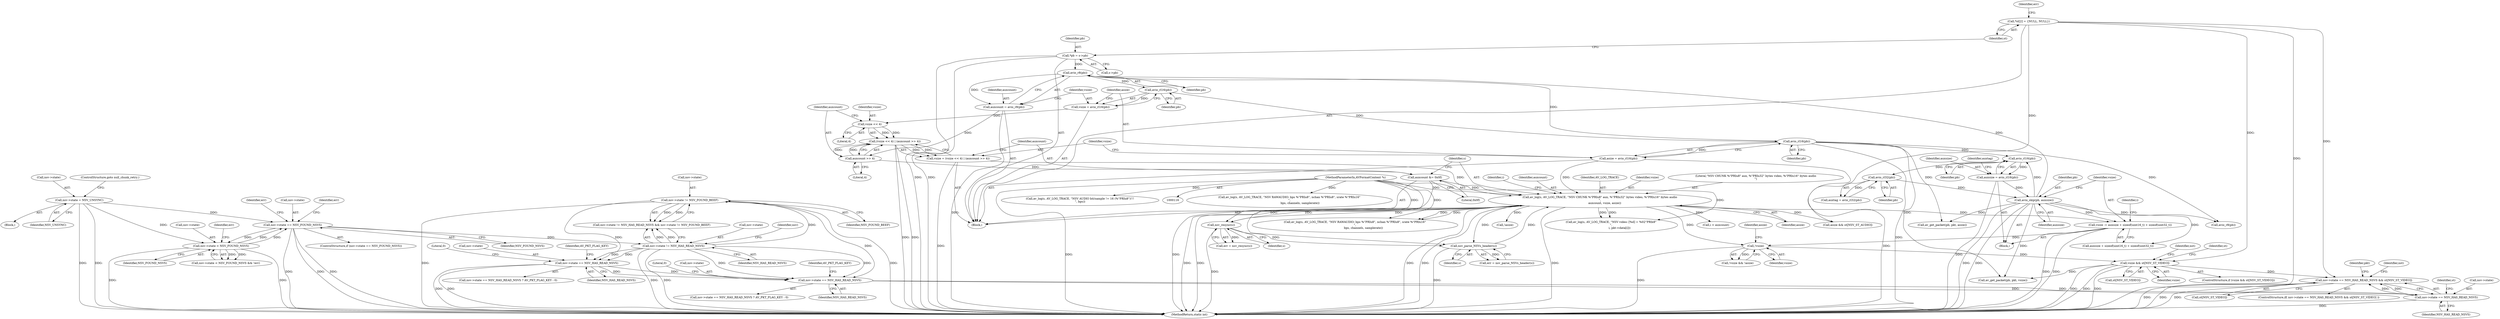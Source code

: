 digraph "0_libav_fe6eea99efac66839052af547426518efd970b24@array" {
"1000624" [label="(Call,nsv->state == NSV_HAS_READ_NSVS && st[NSV_ST_VIDEO])"];
"1000625" [label="(Call,nsv->state == NSV_HAS_READ_NSVS)"];
"1000616" [label="(Call,nsv->state == NSV_HAS_READ_NSVS)"];
"1000224" [label="(Call,nsv->state != NSV_FOUND_BEEF)"];
"1000219" [label="(Call,nsv->state != NSV_HAS_READ_NSVS)"];
"1000202" [label="(Call,nsv->state == NSV_FOUND_NSVS)"];
"1000308" [label="(Call,nsv->state = NSV_UNSYNC)"];
"1000182" [label="(Call,nsv->state < NSV_FOUND_NSVS)"];
"1000410" [label="(Call,nsv->state == NSV_HAS_READ_NSVS)"];
"1000133" [label="(Call,*st[2] = {NULL, NULL})"];
"1000357" [label="(Call,vsize && st[NSV_ST_VIDEO])"];
"1000303" [label="(Call,!vsize)"];
"1000285" [label="(Call,vsize -= auxsize + sizeof(uint16_t) + sizeof(uint32_t))"];
"1000282" [label="(Call,avio_skip(pb, auxsize))"];
"1000280" [label="(Call,avio_rl32(pb))"];
"1000276" [label="(Call,avio_rl16(pb))"];
"1000242" [label="(Call,avio_rl16(pb))"];
"1000238" [label="(Call,avio_rl16(pb))"];
"1000234" [label="(Call,avio_r8(pb))"];
"1000127" [label="(Call,*pb = s->pb)"];
"1000274" [label="(Call,auxsize = avio_rl16(pb))"];
"1000256" [label="(Call,av_log(s, AV_LOG_TRACE, \"NSV CHUNK %\"PRIu8\" aux, %\"PRIu32\" bytes video, %\"PRIu16\" bytes audio\n\",\n           auxcount, vsize, asize))"];
"1000193" [label="(Call,nsv_resync(s))"];
"1000117" [label="(MethodParameterIn,AVFormatContext *s)"];
"1000209" [label="(Call,nsv_parse_NSVs_header(s))"];
"1000253" [label="(Call,auxcount &= 0x0f)"];
"1000250" [label="(Call,auxcount >> 4)"];
"1000232" [label="(Call,auxcount = avio_r8(pb))"];
"1000244" [label="(Call,vsize = (vsize << 4) | (auxcount >> 4))"];
"1000246" [label="(Call,(vsize << 4) | (auxcount >> 4))"];
"1000247" [label="(Call,vsize << 4)"];
"1000236" [label="(Call,vsize = avio_rl16(pb))"];
"1000240" [label="(Call,asize = avio_rl16(pb))"];
"1000584" [label="(Call,av_log(s, AV_LOG_TRACE, \"NSV RAWAUDIO: bps %\"PRIu8\", nchan %\"PRIu8\", srate %\"PRIu16\"\n\",\n                        bps, channels, samplerate))"];
"1000209" [label="(Call,nsv_parse_NSVs_header(s))"];
"1000631" [label="(Identifier,st)"];
"1000453" [label="(Call,asize && st[NSV_ST_AUDIO])"];
"1000636" [label="(Identifier,pkt)"];
"1000265" [label="(Identifier,i)"];
"1000280" [label="(Call,avio_rl32(pb))"];
"1000276" [label="(Call,avio_rl16(pb))"];
"1000225" [label="(Call,nsv->state)"];
"1000284" [label="(Identifier,auxsize)"];
"1000208" [label="(Identifier,err)"];
"1000253" [label="(Call,auxcount &= 0x0f)"];
"1000616" [label="(Call,nsv->state == NSV_HAS_READ_NSVS)"];
"1000191" [label="(Call,err = nsv_resync(s))"];
"1000357" [label="(Call,vsize && st[NSV_ST_VIDEO])"];
"1000235" [label="(Identifier,pb)"];
"1000245" [label="(Identifier,vsize)"];
"1000260" [label="(Identifier,auxcount)"];
"1000133" [label="(Call,*st[2] = {NULL, NULL})"];
"1000621" [label="(Identifier,AV_PKT_FLAG_KEY)"];
"1000244" [label="(Call,vsize = (vsize << 4) | (auxcount >> 4))"];
"1000358" [label="(Identifier,vsize)"];
"1000307" [label="(Block,)"];
"1000275" [label="(Identifier,auxsize)"];
"1000258" [label="(Identifier,AV_LOG_TRACE)"];
"1000356" [label="(ControlStructure,if (vsize && st[NSV_ST_VIDEO]))"];
"1000239" [label="(Identifier,pb)"];
"1000201" [label="(ControlStructure,if (nsv->state == NSV_FOUND_NSVS))"];
"1000415" [label="(Identifier,AV_PKT_FLAG_KEY)"];
"1000210" [label="(Identifier,s)"];
"1000440" [label="(Identifier,st)"];
"1000223" [label="(Identifier,NSV_HAS_READ_NSVS)"];
"1000246" [label="(Call,(vsize << 4) | (auxcount >> 4))"];
"1000281" [label="(Identifier,pb)"];
"1000271" [label="(Identifier,i)"];
"1000272" [label="(Block,)"];
"1000302" [label="(Call,!vsize && !asize)"];
"1000213" [label="(Identifier,err)"];
"1000186" [label="(Identifier,NSV_FOUND_NSVS)"];
"1000117" [label="(MethodParameterIn,AVFormatContext *s)"];
"1000496" [label="(Call,avio_r8(pb))"];
"1000193" [label="(Call,nsv_resync(s))"];
"1000622" [label="(Literal,0)"];
"1000279" [label="(Identifier,auxtag)"];
"1000274" [label="(Call,auxsize = avio_rl16(pb))"];
"1000261" [label="(Identifier,vsize)"];
"1000248" [label="(Identifier,vsize)"];
"1000228" [label="(Identifier,NSV_FOUND_BEEF)"];
"1000287" [label="(Call,auxsize + sizeof(uint16_t) + sizeof(uint32_t))"];
"1000226" [label="(Identifier,nsv)"];
"1000309" [label="(Call,nsv->state)"];
"1000623" [label="(ControlStructure,if( nsv->state == NSV_HAS_READ_NSVS && st[NSV_ST_VIDEO] ))"];
"1000238" [label="(Call,avio_rl16(pb))"];
"1000181" [label="(Call,nsv->state < NSV_FOUND_NSVS && !err)"];
"1000410" [label="(Call,nsv->state == NSV_HAS_READ_NSVS)"];
"1000242" [label="(Call,avio_rl16(pb))"];
"1000241" [label="(Identifier,asize)"];
"1000306" [label="(Identifier,asize)"];
"1000624" [label="(Call,nsv->state == NSV_HAS_READ_NSVS && st[NSV_ST_VIDEO])"];
"1000237" [label="(Identifier,vsize)"];
"1000428" [label="(Call,av_log(s, AV_LOG_TRACE, \"NSV video: [%d] = %02\"PRIx8\"\n\",\n                   i, pkt->data[i]))"];
"1000595" [label="(Call,av_get_packet(pb, pkt, asize))"];
"1000129" [label="(Call,s->pb)"];
"1000194" [label="(Identifier,s)"];
"1000251" [label="(Identifier,auxcount)"];
"1000416" [label="(Literal,0)"];
"1000247" [label="(Call,vsize << 4)"];
"1000134" [label="(Identifier,st)"];
"1000119" [label="(Block,)"];
"1000218" [label="(Call,nsv->state != NSV_HAS_READ_NSVS && nsv->state != NSV_FOUND_BEEF)"];
"1000236" [label="(Call,vsize = avio_rl16(pb))"];
"1000234" [label="(Call,avio_r8(pb))"];
"1000277" [label="(Identifier,pb)"];
"1000267" [label="(Call,i < auxcount)"];
"1000679" [label="(Identifier,nst)"];
"1000688" [label="(MethodReturn,static int)"];
"1000615" [label="(Call,nsv->state == NSV_HAS_READ_NSVS ? AV_PKT_FLAG_KEY : 0)"];
"1000625" [label="(Call,nsv->state == NSV_HAS_READ_NSVS)"];
"1000254" [label="(Identifier,auxcount)"];
"1000312" [label="(Identifier,NSV_UNSYNC)"];
"1000233" [label="(Identifier,auxcount)"];
"1000202" [label="(Call,nsv->state == NSV_FOUND_NSVS)"];
"1000203" [label="(Call,nsv->state)"];
"1000240" [label="(Call,asize = avio_rl16(pb))"];
"1000278" [label="(Call,auxtag = avio_rl32(pb))"];
"1000232" [label="(Call,auxcount = avio_r8(pb))"];
"1000257" [label="(Identifier,s)"];
"1000409" [label="(Call,nsv->state == NSV_HAS_READ_NSVS ? AV_PKT_FLAG_KEY : 0)"];
"1000255" [label="(Literal,0x0f)"];
"1000304" [label="(Identifier,vsize)"];
"1000259" [label="(Literal,\"NSV CHUNK %\"PRIu8\" aux, %\"PRIu32\" bytes video, %\"PRIu16\" bytes audio\n\")"];
"1000630" [label="(Call,st[NSV_ST_VIDEO])"];
"1000283" [label="(Identifier,pb)"];
"1000183" [label="(Call,nsv->state)"];
"1000140" [label="(Identifier,err)"];
"1000617" [label="(Call,nsv->state)"];
"1000620" [label="(Identifier,NSV_HAS_READ_NSVS)"];
"1000224" [label="(Call,nsv->state != NSV_FOUND_BEEF)"];
"1000382" [label="(Call,av_get_packet(pb, pkt, vsize))"];
"1000285" [label="(Call,vsize -= auxsize + sizeof(uint16_t) + sizeof(uint32_t))"];
"1000127" [label="(Call,*pb = s->pb)"];
"1000220" [label="(Call,nsv->state)"];
"1000414" [label="(Identifier,NSV_HAS_READ_NSVS)"];
"1000262" [label="(Identifier,asize)"];
"1000249" [label="(Literal,4)"];
"1000188" [label="(Identifier,err)"];
"1000303" [label="(Call,!vsize)"];
"1000256" [label="(Call,av_log(s, AV_LOG_TRACE, \"NSV CHUNK %\"PRIu8\" aux, %\"PRIu32\" bytes video, %\"PRIu16\" bytes audio\n\",\n           auxcount, vsize, asize))"];
"1000517" [label="(Call,av_log(s, AV_LOG_TRACE, \"NSV RAWAUDIO: bps %\"PRIu8\", nchan %\"PRIu8\", srate %\"PRIu16\"\n\",\n                   bps, channels, samplerate))"];
"1000313" [label="(ControlStructure,goto null_chunk_retry;)"];
"1000282" [label="(Call,avio_skip(pb, auxsize))"];
"1000182" [label="(Call,nsv->state < NSV_FOUND_NSVS)"];
"1000411" [label="(Call,nsv->state)"];
"1000629" [label="(Identifier,NSV_HAS_READ_NSVS)"];
"1000286" [label="(Identifier,vsize)"];
"1000206" [label="(Identifier,NSV_FOUND_NSVS)"];
"1000243" [label="(Identifier,pb)"];
"1000207" [label="(Call,err = nsv_parse_NSVs_header(s))"];
"1000626" [label="(Call,nsv->state)"];
"1000219" [label="(Call,nsv->state != NSV_HAS_READ_NSVS)"];
"1000364" [label="(Identifier,nst)"];
"1000359" [label="(Call,st[NSV_ST_VIDEO])"];
"1000250" [label="(Call,auxcount >> 4)"];
"1000305" [label="(Call,!asize)"];
"1000539" [label="(Call,av_log(s, AV_LOG_TRACE, \"NSV AUDIO bit/sample != 16 (%\"PRIu8\")!!!\n\", bps))"];
"1000308" [label="(Call,nsv->state = NSV_UNSYNC)"];
"1000128" [label="(Identifier,pb)"];
"1000252" [label="(Literal,4)"];
"1000624" -> "1000623"  [label="AST: "];
"1000624" -> "1000625"  [label="CFG: "];
"1000624" -> "1000630"  [label="CFG: "];
"1000625" -> "1000624"  [label="AST: "];
"1000630" -> "1000624"  [label="AST: "];
"1000636" -> "1000624"  [label="CFG: "];
"1000679" -> "1000624"  [label="CFG: "];
"1000624" -> "1000688"  [label="DDG: "];
"1000624" -> "1000688"  [label="DDG: "];
"1000624" -> "1000688"  [label="DDG: "];
"1000625" -> "1000624"  [label="DDG: "];
"1000625" -> "1000624"  [label="DDG: "];
"1000133" -> "1000624"  [label="DDG: "];
"1000357" -> "1000624"  [label="DDG: "];
"1000625" -> "1000629"  [label="CFG: "];
"1000626" -> "1000625"  [label="AST: "];
"1000629" -> "1000625"  [label="AST: "];
"1000631" -> "1000625"  [label="CFG: "];
"1000625" -> "1000688"  [label="DDG: "];
"1000616" -> "1000625"  [label="DDG: "];
"1000616" -> "1000625"  [label="DDG: "];
"1000616" -> "1000615"  [label="AST: "];
"1000616" -> "1000620"  [label="CFG: "];
"1000617" -> "1000616"  [label="AST: "];
"1000620" -> "1000616"  [label="AST: "];
"1000621" -> "1000616"  [label="CFG: "];
"1000622" -> "1000616"  [label="CFG: "];
"1000224" -> "1000616"  [label="DDG: "];
"1000410" -> "1000616"  [label="DDG: "];
"1000410" -> "1000616"  [label="DDG: "];
"1000219" -> "1000616"  [label="DDG: "];
"1000219" -> "1000616"  [label="DDG: "];
"1000224" -> "1000218"  [label="AST: "];
"1000224" -> "1000228"  [label="CFG: "];
"1000225" -> "1000224"  [label="AST: "];
"1000228" -> "1000224"  [label="AST: "];
"1000218" -> "1000224"  [label="CFG: "];
"1000224" -> "1000688"  [label="DDG: "];
"1000224" -> "1000688"  [label="DDG: "];
"1000224" -> "1000218"  [label="DDG: "];
"1000224" -> "1000218"  [label="DDG: "];
"1000219" -> "1000224"  [label="DDG: "];
"1000224" -> "1000410"  [label="DDG: "];
"1000219" -> "1000218"  [label="AST: "];
"1000219" -> "1000223"  [label="CFG: "];
"1000220" -> "1000219"  [label="AST: "];
"1000223" -> "1000219"  [label="AST: "];
"1000226" -> "1000219"  [label="CFG: "];
"1000218" -> "1000219"  [label="CFG: "];
"1000219" -> "1000688"  [label="DDG: "];
"1000219" -> "1000688"  [label="DDG: "];
"1000219" -> "1000218"  [label="DDG: "];
"1000219" -> "1000218"  [label="DDG: "];
"1000202" -> "1000219"  [label="DDG: "];
"1000219" -> "1000410"  [label="DDG: "];
"1000219" -> "1000410"  [label="DDG: "];
"1000202" -> "1000201"  [label="AST: "];
"1000202" -> "1000206"  [label="CFG: "];
"1000203" -> "1000202"  [label="AST: "];
"1000206" -> "1000202"  [label="AST: "];
"1000208" -> "1000202"  [label="CFG: "];
"1000213" -> "1000202"  [label="CFG: "];
"1000202" -> "1000688"  [label="DDG: "];
"1000202" -> "1000688"  [label="DDG: "];
"1000202" -> "1000688"  [label="DDG: "];
"1000202" -> "1000182"  [label="DDG: "];
"1000308" -> "1000202"  [label="DDG: "];
"1000182" -> "1000202"  [label="DDG: "];
"1000182" -> "1000202"  [label="DDG: "];
"1000308" -> "1000307"  [label="AST: "];
"1000308" -> "1000312"  [label="CFG: "];
"1000309" -> "1000308"  [label="AST: "];
"1000312" -> "1000308"  [label="AST: "];
"1000313" -> "1000308"  [label="CFG: "];
"1000308" -> "1000688"  [label="DDG: "];
"1000308" -> "1000688"  [label="DDG: "];
"1000308" -> "1000182"  [label="DDG: "];
"1000182" -> "1000181"  [label="AST: "];
"1000182" -> "1000186"  [label="CFG: "];
"1000183" -> "1000182"  [label="AST: "];
"1000186" -> "1000182"  [label="AST: "];
"1000188" -> "1000182"  [label="CFG: "];
"1000181" -> "1000182"  [label="CFG: "];
"1000182" -> "1000688"  [label="DDG: "];
"1000182" -> "1000688"  [label="DDG: "];
"1000182" -> "1000181"  [label="DDG: "];
"1000182" -> "1000181"  [label="DDG: "];
"1000410" -> "1000409"  [label="AST: "];
"1000410" -> "1000414"  [label="CFG: "];
"1000411" -> "1000410"  [label="AST: "];
"1000414" -> "1000410"  [label="AST: "];
"1000415" -> "1000410"  [label="CFG: "];
"1000416" -> "1000410"  [label="CFG: "];
"1000410" -> "1000688"  [label="DDG: "];
"1000410" -> "1000688"  [label="DDG: "];
"1000133" -> "1000119"  [label="AST: "];
"1000133" -> "1000134"  [label="CFG: "];
"1000134" -> "1000133"  [label="AST: "];
"1000140" -> "1000133"  [label="CFG: "];
"1000133" -> "1000688"  [label="DDG: "];
"1000133" -> "1000357"  [label="DDG: "];
"1000133" -> "1000453"  [label="DDG: "];
"1000357" -> "1000356"  [label="AST: "];
"1000357" -> "1000358"  [label="CFG: "];
"1000357" -> "1000359"  [label="CFG: "];
"1000358" -> "1000357"  [label="AST: "];
"1000359" -> "1000357"  [label="AST: "];
"1000364" -> "1000357"  [label="CFG: "];
"1000440" -> "1000357"  [label="CFG: "];
"1000357" -> "1000688"  [label="DDG: "];
"1000357" -> "1000688"  [label="DDG: "];
"1000357" -> "1000688"  [label="DDG: "];
"1000303" -> "1000357"  [label="DDG: "];
"1000357" -> "1000382"  [label="DDG: "];
"1000303" -> "1000302"  [label="AST: "];
"1000303" -> "1000304"  [label="CFG: "];
"1000304" -> "1000303"  [label="AST: "];
"1000306" -> "1000303"  [label="CFG: "];
"1000302" -> "1000303"  [label="CFG: "];
"1000303" -> "1000688"  [label="DDG: "];
"1000303" -> "1000302"  [label="DDG: "];
"1000285" -> "1000303"  [label="DDG: "];
"1000256" -> "1000303"  [label="DDG: "];
"1000285" -> "1000272"  [label="AST: "];
"1000285" -> "1000287"  [label="CFG: "];
"1000286" -> "1000285"  [label="AST: "];
"1000287" -> "1000285"  [label="AST: "];
"1000271" -> "1000285"  [label="CFG: "];
"1000285" -> "1000688"  [label="DDG: "];
"1000285" -> "1000688"  [label="DDG: "];
"1000282" -> "1000285"  [label="DDG: "];
"1000256" -> "1000285"  [label="DDG: "];
"1000282" -> "1000272"  [label="AST: "];
"1000282" -> "1000284"  [label="CFG: "];
"1000283" -> "1000282"  [label="AST: "];
"1000284" -> "1000282"  [label="AST: "];
"1000286" -> "1000282"  [label="CFG: "];
"1000282" -> "1000688"  [label="DDG: "];
"1000282" -> "1000688"  [label="DDG: "];
"1000282" -> "1000234"  [label="DDG: "];
"1000282" -> "1000276"  [label="DDG: "];
"1000280" -> "1000282"  [label="DDG: "];
"1000274" -> "1000282"  [label="DDG: "];
"1000282" -> "1000287"  [label="DDG: "];
"1000282" -> "1000382"  [label="DDG: "];
"1000282" -> "1000496"  [label="DDG: "];
"1000282" -> "1000595"  [label="DDG: "];
"1000280" -> "1000278"  [label="AST: "];
"1000280" -> "1000281"  [label="CFG: "];
"1000281" -> "1000280"  [label="AST: "];
"1000278" -> "1000280"  [label="CFG: "];
"1000280" -> "1000278"  [label="DDG: "];
"1000276" -> "1000280"  [label="DDG: "];
"1000276" -> "1000274"  [label="AST: "];
"1000276" -> "1000277"  [label="CFG: "];
"1000277" -> "1000276"  [label="AST: "];
"1000274" -> "1000276"  [label="CFG: "];
"1000276" -> "1000274"  [label="DDG: "];
"1000242" -> "1000276"  [label="DDG: "];
"1000242" -> "1000240"  [label="AST: "];
"1000242" -> "1000243"  [label="CFG: "];
"1000243" -> "1000242"  [label="AST: "];
"1000240" -> "1000242"  [label="CFG: "];
"1000242" -> "1000688"  [label="DDG: "];
"1000242" -> "1000234"  [label="DDG: "];
"1000242" -> "1000240"  [label="DDG: "];
"1000238" -> "1000242"  [label="DDG: "];
"1000242" -> "1000382"  [label="DDG: "];
"1000242" -> "1000496"  [label="DDG: "];
"1000242" -> "1000595"  [label="DDG: "];
"1000238" -> "1000236"  [label="AST: "];
"1000238" -> "1000239"  [label="CFG: "];
"1000239" -> "1000238"  [label="AST: "];
"1000236" -> "1000238"  [label="CFG: "];
"1000238" -> "1000236"  [label="DDG: "];
"1000234" -> "1000238"  [label="DDG: "];
"1000234" -> "1000232"  [label="AST: "];
"1000234" -> "1000235"  [label="CFG: "];
"1000235" -> "1000234"  [label="AST: "];
"1000232" -> "1000234"  [label="CFG: "];
"1000234" -> "1000232"  [label="DDG: "];
"1000127" -> "1000234"  [label="DDG: "];
"1000127" -> "1000119"  [label="AST: "];
"1000127" -> "1000129"  [label="CFG: "];
"1000128" -> "1000127"  [label="AST: "];
"1000129" -> "1000127"  [label="AST: "];
"1000134" -> "1000127"  [label="CFG: "];
"1000127" -> "1000688"  [label="DDG: "];
"1000127" -> "1000688"  [label="DDG: "];
"1000274" -> "1000272"  [label="AST: "];
"1000275" -> "1000274"  [label="AST: "];
"1000279" -> "1000274"  [label="CFG: "];
"1000274" -> "1000688"  [label="DDG: "];
"1000256" -> "1000119"  [label="AST: "];
"1000256" -> "1000262"  [label="CFG: "];
"1000257" -> "1000256"  [label="AST: "];
"1000258" -> "1000256"  [label="AST: "];
"1000259" -> "1000256"  [label="AST: "];
"1000260" -> "1000256"  [label="AST: "];
"1000261" -> "1000256"  [label="AST: "];
"1000262" -> "1000256"  [label="AST: "];
"1000265" -> "1000256"  [label="CFG: "];
"1000256" -> "1000688"  [label="DDG: "];
"1000256" -> "1000688"  [label="DDG: "];
"1000256" -> "1000688"  [label="DDG: "];
"1000256" -> "1000688"  [label="DDG: "];
"1000256" -> "1000688"  [label="DDG: "];
"1000256" -> "1000193"  [label="DDG: "];
"1000256" -> "1000209"  [label="DDG: "];
"1000193" -> "1000256"  [label="DDG: "];
"1000209" -> "1000256"  [label="DDG: "];
"1000117" -> "1000256"  [label="DDG: "];
"1000253" -> "1000256"  [label="DDG: "];
"1000244" -> "1000256"  [label="DDG: "];
"1000240" -> "1000256"  [label="DDG: "];
"1000256" -> "1000267"  [label="DDG: "];
"1000256" -> "1000305"  [label="DDG: "];
"1000256" -> "1000428"  [label="DDG: "];
"1000256" -> "1000428"  [label="DDG: "];
"1000256" -> "1000453"  [label="DDG: "];
"1000256" -> "1000517"  [label="DDG: "];
"1000256" -> "1000517"  [label="DDG: "];
"1000193" -> "1000191"  [label="AST: "];
"1000193" -> "1000194"  [label="CFG: "];
"1000194" -> "1000193"  [label="AST: "];
"1000191" -> "1000193"  [label="CFG: "];
"1000193" -> "1000688"  [label="DDG: "];
"1000193" -> "1000191"  [label="DDG: "];
"1000117" -> "1000193"  [label="DDG: "];
"1000193" -> "1000209"  [label="DDG: "];
"1000117" -> "1000116"  [label="AST: "];
"1000117" -> "1000688"  [label="DDG: "];
"1000117" -> "1000209"  [label="DDG: "];
"1000117" -> "1000428"  [label="DDG: "];
"1000117" -> "1000517"  [label="DDG: "];
"1000117" -> "1000539"  [label="DDG: "];
"1000117" -> "1000584"  [label="DDG: "];
"1000209" -> "1000207"  [label="AST: "];
"1000209" -> "1000210"  [label="CFG: "];
"1000210" -> "1000209"  [label="AST: "];
"1000207" -> "1000209"  [label="CFG: "];
"1000209" -> "1000688"  [label="DDG: "];
"1000209" -> "1000207"  [label="DDG: "];
"1000253" -> "1000119"  [label="AST: "];
"1000253" -> "1000255"  [label="CFG: "];
"1000254" -> "1000253"  [label="AST: "];
"1000255" -> "1000253"  [label="AST: "];
"1000257" -> "1000253"  [label="CFG: "];
"1000253" -> "1000688"  [label="DDG: "];
"1000250" -> "1000253"  [label="DDG: "];
"1000250" -> "1000246"  [label="AST: "];
"1000250" -> "1000252"  [label="CFG: "];
"1000251" -> "1000250"  [label="AST: "];
"1000252" -> "1000250"  [label="AST: "];
"1000246" -> "1000250"  [label="CFG: "];
"1000250" -> "1000246"  [label="DDG: "];
"1000250" -> "1000246"  [label="DDG: "];
"1000232" -> "1000250"  [label="DDG: "];
"1000232" -> "1000119"  [label="AST: "];
"1000233" -> "1000232"  [label="AST: "];
"1000237" -> "1000232"  [label="CFG: "];
"1000232" -> "1000688"  [label="DDG: "];
"1000244" -> "1000119"  [label="AST: "];
"1000244" -> "1000246"  [label="CFG: "];
"1000245" -> "1000244"  [label="AST: "];
"1000246" -> "1000244"  [label="AST: "];
"1000254" -> "1000244"  [label="CFG: "];
"1000244" -> "1000688"  [label="DDG: "];
"1000246" -> "1000244"  [label="DDG: "];
"1000246" -> "1000244"  [label="DDG: "];
"1000247" -> "1000246"  [label="AST: "];
"1000246" -> "1000688"  [label="DDG: "];
"1000246" -> "1000688"  [label="DDG: "];
"1000247" -> "1000246"  [label="DDG: "];
"1000247" -> "1000246"  [label="DDG: "];
"1000247" -> "1000249"  [label="CFG: "];
"1000248" -> "1000247"  [label="AST: "];
"1000249" -> "1000247"  [label="AST: "];
"1000251" -> "1000247"  [label="CFG: "];
"1000236" -> "1000247"  [label="DDG: "];
"1000236" -> "1000119"  [label="AST: "];
"1000237" -> "1000236"  [label="AST: "];
"1000241" -> "1000236"  [label="CFG: "];
"1000240" -> "1000119"  [label="AST: "];
"1000241" -> "1000240"  [label="AST: "];
"1000245" -> "1000240"  [label="CFG: "];
"1000240" -> "1000688"  [label="DDG: "];
}
